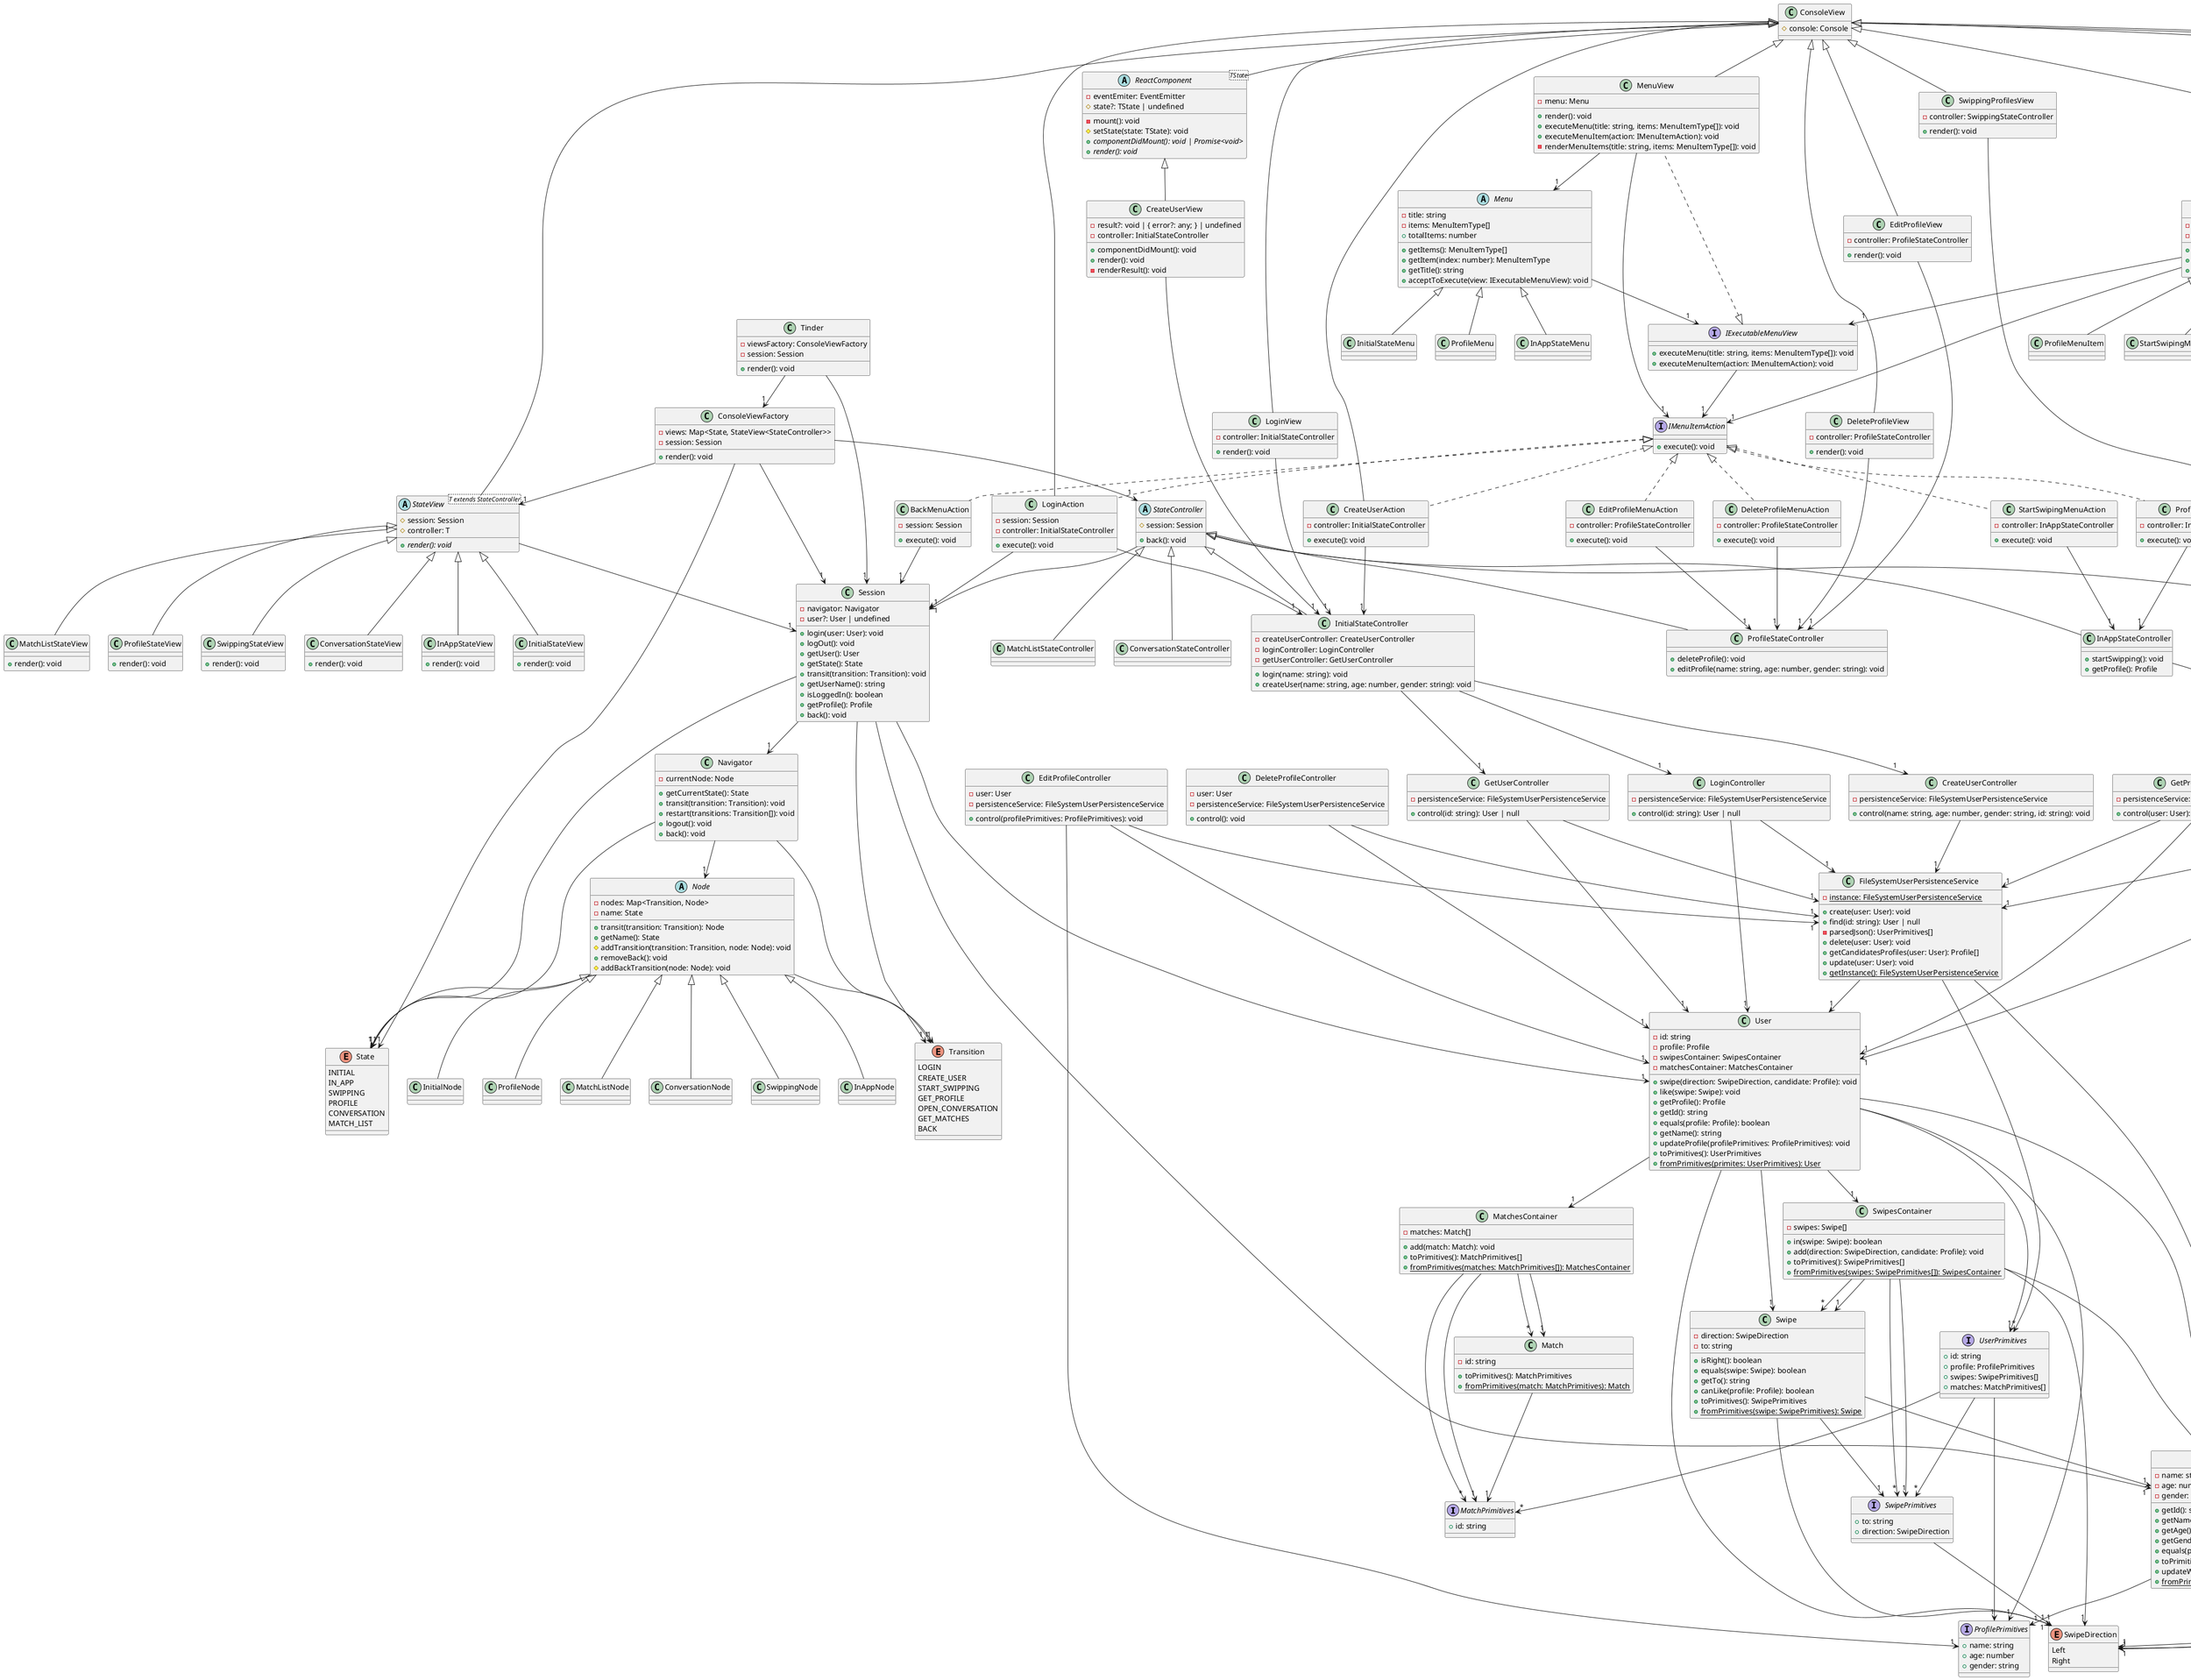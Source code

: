 @startuml
interface MatchPrimitives {
    +id: string
}
class Match {
    -id: string
    +toPrimitives(): MatchPrimitives
    +{static} fromPrimitives(match: MatchPrimitives): Match
}
class MatchesContainer {
    -matches: Match[]
    +add(match: Match): void
    +toPrimitives(): MatchPrimitives[]
    +{static} fromPrimitives(matches: MatchPrimitives[]): MatchesContainer
}
interface ProfilePrimitives {
    +name: string
    +age: number
    +gender: string
}
class UnderAgeError extends Error
class Profile {
    -name: string
    -age: number
    -gender: string
    +getId(): string
    +getName(): string
    +getAge(): number
    +getGender(): string
    +equals(profile: Profile): boolean
    +toPrimitives(): ProfilePrimitives
    +updateWithPrimitives(profilePrimitives: ProfilePrimitives): void
    +{static} fromPrimitives(primitives: ProfilePrimitives): Profile
}
enum SwipeDirection {
    Left
    Right
}
interface SwipePrimitives {
    +to: string
    +direction: SwipeDirection
}
class Swipe {
    -direction: SwipeDirection
    -to: string
    +isRight(): boolean
    +equals(swipe: Swipe): boolean
    +getTo(): string
    +canLike(profile: Profile): boolean
    +toPrimitives(): SwipePrimitives
    +{static} fromPrimitives(swipe: SwipePrimitives): Swipe
}
class SwipesContainer {
    -swipes: Swipe[]
    +in(swipe: Swipe): boolean
    +add(direction: SwipeDirection, candidate: Profile): void
    +toPrimitives(): SwipePrimitives[]
    +{static} fromPrimitives(swipes: SwipePrimitives[]): SwipesContainer
}
interface UserPrimitives {
    +id: string
    +profile: ProfilePrimitives
    +swipes: SwipePrimitives[]
    +matches: MatchPrimitives[]
}
class User {
    -id: string
    -profile: Profile
    -swipesContainer: SwipesContainer
    -matchesContainer: MatchesContainer
    +swipe(direction: SwipeDirection, candidate: Profile): void
    +like(swipe: Swipe): void
    +getProfile(): Profile
    +getId(): string
    +equals(profile: Profile): boolean
    +getName(): string
    +updateProfile(profilePrimitives: ProfilePrimitives): void
    +toPrimitives(): UserPrimitives
    +{static} fromPrimitives(primites: UserPrimitives): User
}
enum State {
    INITIAL
    IN_APP
    SWIPPING
    PROFILE
    CONVERSATION
    MATCH_LIST
}
enum Transition {
    LOGIN
    CREATE_USER
    START_SWIPPING
    GET_PROFILE
    OPEN_CONVERSATION
    GET_MATCHES
    BACK
}
abstract class Node {
    -nodes: Map<Transition, Node>
    -name: State
    +transit(transition: Transition): Node
    +getName(): State
    #addTransition(transition: Transition, node: Node): void
    +removeBack(): void
    #addBackTransition(node: Node): void
}
class ProfileNode extends Node
class MatchListNode extends Node
class ConversationNode extends Node
class SwippingNode extends Node
class InAppNode extends Node
class InitialNode extends Node
class Navigator {
    -currentNode: Node
    +getCurrentState(): State
    +transit(transition: Transition): void
    +restart(transitions: Transition[]): void
    +logout(): void
    +back(): void
}
class Session {
    -navigator: Navigator
    -user?: User | undefined
    +login(user: User): void
    +logOut(): void
    +getUser(): User
    +getState(): State
    +transit(transition: Transition): void
    +getUserName(): string
    +isLoggedIn(): boolean
    +getProfile(): Profile
    +back(): void
}
abstract class StateController {
    #session: Session
    +back(): void
}
class ConversationStateController extends StateController
class Console {
    +clear(): void
    +readInt(question: string | string[]): number
    +readString(question: string): string
    +writeln(string?: string): void
    +write(string?: string): void
    +yesNoDialog(msg: string): boolean
}
class ConsoleView {
    #console: Console
}
abstract class StateView<T extends StateController> extends ConsoleView {
    #session: Session
    #controller: T
    +{abstract} render(): void
}
class ConversationStateView extends StateView {
    +render(): void
}
class InAppStateController extends StateController {
    +startSwipping(): void
    +getProfile(): Profile
}
abstract class Menu {
    -title: string
    -items: MenuItemType[]
    +getItems(): MenuItemType[]
    +getItem(index: number): MenuItemType
    +totalItems: number
    +getTitle(): string
    +acceptToExecute(view: IExecutableMenuView): void
}
interface IMenuItemAction {
    +execute(): void
}
abstract class MenuItem {
    -title: string
    -action: IMenuItemAction
    +execute(): void
    +getTitle(): string
    +acceptToExecute(view: IExecutableMenuView): void
}
interface IExecutableMenuView {
    +executeMenu(title: string, items: MenuItemType[]): void
    +executeMenuItem(action: IMenuItemAction): void
}
class MenuView extends ConsoleView implements IExecutableMenuView {
    -menu: Menu
    +render(): void
    +executeMenu(title: string, items: MenuItemType[]): void
    +executeMenuItem(action: IMenuItemAction): void
    -renderMenuItems(title: string, items: MenuItemType[]): void
}
class ProfileView extends ConsoleView {
    -profile: Profile
    +render(): void
}
class ProfileMenuAction extends ConsoleView implements IMenuItemAction {
    -controller: InAppStateController
    +execute(): void
}
class ProfileMenuItem extends MenuItem
class StartSwipingMenuAction implements IMenuItemAction {
    -controller: InAppStateController
    +execute(): void
}
class StartSwipingMenuItem extends MenuItem
class InAppStateMenu extends Menu
class InAppStateView extends StateView {
    +render(): void
}
class FileSystemUserPersistenceService {
    +create(user: User): void
    +find(id: string): User | null
    -parsedJson(): UserPrimitives[]
    +delete(user: User): void
    +getCandidatesProfiles(user: User): Profile[]
    +update(user: User): void
    -{static} instance: FileSystemUserPersistenceService
    +{static} getInstance(): FileSystemUserPersistenceService
}
class CreateUserController {
    -persistenceService: FileSystemUserPersistenceService
    +control(name: string, age: number, gender: string, id: string): void
}
class GetUserController {
    -persistenceService: FileSystemUserPersistenceService
    +control(id: string): User | null
}
class LoginController {
    -persistenceService: FileSystemUserPersistenceService
    +control(id: string): User | null
}
class InitialStateController extends StateController {
    -createUserController: CreateUserController
    -loginController: LoginController
    -getUserController: GetUserController
    +login(name: string): void
    +createUser(name: string, age: number, gender: string): void
}
class LoginView extends ConsoleView {
    -controller: InitialStateController
    +render(): void
}
class LoginAction extends ConsoleView implements IMenuItemAction {
    -session: Session
    -controller: InitialStateController
    +execute(): void
}
class LoginMenuItem extends MenuItem
abstract class ReactComponent<TState> extends ConsoleView {
    -eventEmiter: EventEmitter
    #state?: TState | undefined
    -mount(): void
    #setState(state: TState): void
    +{abstract} componentDidMount(): void | Promise<void>
    +{abstract} render(): void
}
class CreateUserView extends ReactComponent {
    -result?: void | { error?: any; } | undefined
    -controller: InitialStateController
    +componentDidMount(): void
    +render(): void
    -renderResult(): void
}
class CreateUserAction extends ConsoleView implements IMenuItemAction {
    -controller: InitialStateController
    +execute(): void
}
class CreateUserMenuItem extends MenuItem
class InitialStateMenu extends Menu
class InitialStateView extends StateView {
    +render(): void
}
class MatchListStateController extends StateController
class MatchListStateView extends StateView {
    +render(): void
}
class DeleteProfileController {
    -user: User
    -persistenceService: FileSystemUserPersistenceService
    +control(): void
}
class EditProfileController {
    -user: User
    -persistenceService: FileSystemUserPersistenceService
    +control(profilePrimitives: ProfilePrimitives): void
}
class ProfileStateController extends StateController {
    +deleteProfile(): void
    +editProfile(name: string, age: number, gender: string): void
}
class DeleteProfileView extends ConsoleView {
    -controller: ProfileStateController
    +render(): void
}
class DeleteProfileMenuAction implements IMenuItemAction {
    -controller: ProfileStateController
    +execute(): void
}
class DeleteProfileMenuItem extends MenuItem
class BackMenuAction implements IMenuItemAction {
    -session: Session
    +execute(): void
}
class BackMenuItem extends MenuItem
class EditProfileView extends ConsoleView {
    -controller: ProfileStateController
    +render(): void
}
class EditProfileMenuAction implements IMenuItemAction {
    -controller: ProfileStateController
    +execute(): void
}
class EditProfileMenuItem extends MenuItem
class ProfileMenu extends Menu
class ProfileStateView extends StateView {
    +render(): void
}
class GetProfilesToSwipeController {
    -persistenceService: FileSystemUserPersistenceService
    +control(user: User): Profile[]
}
class SwippingController {
    -persistenceService: FileSystemUserPersistenceService
    +control(user: User, direction: SwipeDirection, candidate: Profile): void
}
class SwippingStateController extends StateController {
    -getProfilesToSwipeController: GetProfilesToSwipeController
    -swippingController: SwippingController
    +swipe(direction: SwipeDirection, candidate: Profile): void
    +getProfilesToSwipe(): Profile[]
}
class SwippingView extends ConsoleView {
    -controller: SwippingStateController
    +render(candidate: Profile): void
    -askForDirection(): SwipeDirection
}
class SwippingProfilesView extends ConsoleView {
    -controller: SwippingStateController
    +render(): void
}
class SwippingStateView extends StateView {
    +render(): void
}
class ConsoleViewFactory {
    -views: Map<State, StateView<StateController>>
    -session: Session
    +render(): void
}
class Tinder {
    -viewsFactory: ConsoleViewFactory
    -session: Session
    +render(): void
}
Match --> "1" MatchPrimitives
MatchesContainer --> "*" Match
MatchesContainer --> "1" Match
MatchesContainer --> "*" MatchPrimitives
MatchesContainer --> "1" MatchPrimitives
Profile --> "1" ProfilePrimitives
SwipePrimitives --> "1" SwipeDirection
Swipe --> "1" SwipeDirection
Swipe --> "1" Profile
Swipe --> "1" SwipePrimitives
SwipesContainer --> "*" Swipe
SwipesContainer --> "1" Swipe
SwipesContainer --> "1" SwipeDirection
SwipesContainer --> "1" Profile
SwipesContainer --> "*" SwipePrimitives
SwipesContainer --> "1" SwipePrimitives
UserPrimitives --> "1" ProfilePrimitives
UserPrimitives --> "*" SwipePrimitives
UserPrimitives --> "*" MatchPrimitives
User --> "1" Profile
User --> "1" SwipesContainer
User --> "1" MatchesContainer
User --> "1" SwipeDirection
User --> "1" Swipe
User --> "1" ProfilePrimitives
User --> "1" UserPrimitives
Node --> "1" Transition
Node --> "1" State
Navigator --> "1" Node
Navigator --> "1" State
Navigator --> "1" Transition
Session --> "1" Navigator
Session --> "1" User
Session --> "1" State
Session --> "1" Transition
Session --> "1" Profile
StateController --> "1" Session
ConsoleView --> "1" Console
StateView --> "1" Session
InAppStateController --> "1" Profile
Menu --> "1" IExecutableMenuView
MenuItem --> "1" IMenuItemAction
MenuItem --> "1" IExecutableMenuView
IExecutableMenuView --> "1" IMenuItemAction
MenuView --> "1" Menu
MenuView --> "1" IMenuItemAction
ProfileView --> "1" Profile
ProfileMenuAction --> "1" InAppStateController
StartSwipingMenuAction --> "1" InAppStateController
FileSystemUserPersistenceService --> "1" User
FileSystemUserPersistenceService --> "*" UserPrimitives
FileSystemUserPersistenceService --> "*" Profile
CreateUserController --> "1" FileSystemUserPersistenceService
GetUserController --> "1" FileSystemUserPersistenceService
GetUserController --> "1" User
LoginController --> "1" FileSystemUserPersistenceService
LoginController --> "1" User
InitialStateController --> "1" CreateUserController
InitialStateController --> "1" LoginController
InitialStateController --> "1" GetUserController
LoginView --> "1" InitialStateController
LoginAction --> "1" Session
LoginAction --> "1" InitialStateController
CreateUserView --> "1" InitialStateController
CreateUserAction --> "1" InitialStateController
DeleteProfileController --> "1" User
DeleteProfileController --> "1" FileSystemUserPersistenceService
EditProfileController --> "1" User
EditProfileController --> "1" FileSystemUserPersistenceService
EditProfileController --> "1" ProfilePrimitives
DeleteProfileView --> "1" ProfileStateController
DeleteProfileMenuAction --> "1" ProfileStateController
BackMenuAction --> "1" Session
EditProfileView --> "1" ProfileStateController
EditProfileMenuAction --> "1" ProfileStateController
GetProfilesToSwipeController --> "1" FileSystemUserPersistenceService
GetProfilesToSwipeController --> "1" User
GetProfilesToSwipeController --> "*" Profile
SwippingController --> "1" FileSystemUserPersistenceService
SwippingController --> "1" User
SwippingController --> "1" SwipeDirection
SwippingController --> "1" Profile
SwippingStateController --> "1" GetProfilesToSwipeController
SwippingStateController --> "1" SwippingController
SwippingStateController --> "1" SwipeDirection
SwippingStateController --> "1" Profile
SwippingStateController --> "*" Profile
SwippingView --> "1" SwippingStateController
SwippingView --> "1" Profile
SwippingView --> "1" SwipeDirection
SwippingProfilesView --> "1" SwippingStateController
ConsoleViewFactory --> "1" State
ConsoleViewFactory --> "1" StateView
ConsoleViewFactory --> "1" StateController
ConsoleViewFactory --> "1" Session
Tinder --> "1" ConsoleViewFactory
Tinder --> "1" Session
@enduml
